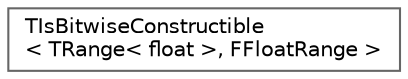 digraph "Graphical Class Hierarchy"
{
 // INTERACTIVE_SVG=YES
 // LATEX_PDF_SIZE
  bgcolor="transparent";
  edge [fontname=Helvetica,fontsize=10,labelfontname=Helvetica,labelfontsize=10];
  node [fontname=Helvetica,fontsize=10,shape=box,height=0.2,width=0.4];
  rankdir="LR";
  Node0 [id="Node000000",label="TIsBitwiseConstructible\l\< TRange\< float \>, FFloatRange \>",height=0.2,width=0.4,color="grey40", fillcolor="white", style="filled",URL="$d3/def/structTIsBitwiseConstructible_3_01TRange_3_01float_01_4_00_01FFloatRange_01_4.html",tooltip=" "];
}
